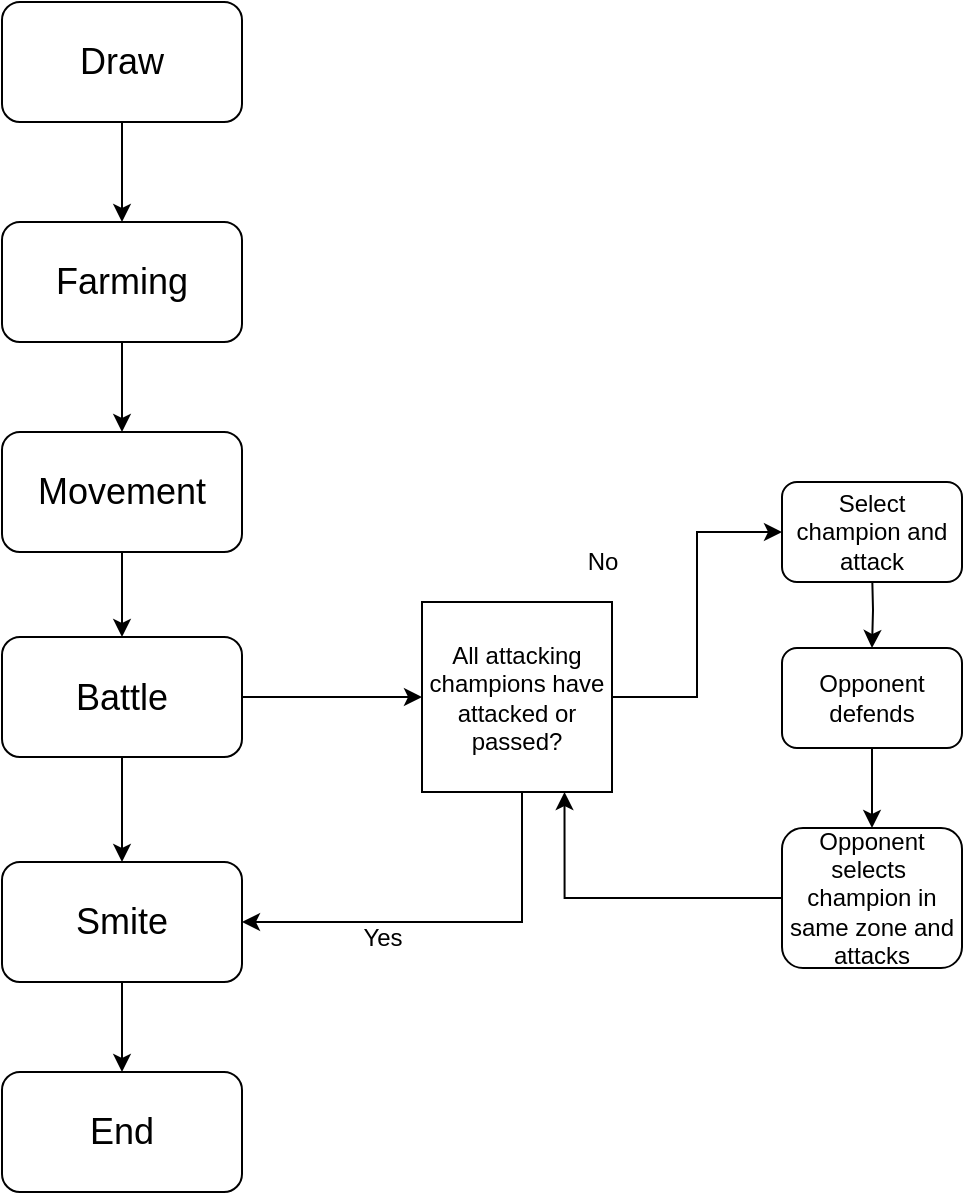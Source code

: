<mxfile version="26.2.14">
  <diagram name="Page-1" id="BdVPdbwVXD11Ff0uZXQc">
    <mxGraphModel dx="1426" dy="757" grid="1" gridSize="10" guides="1" tooltips="1" connect="1" arrows="1" fold="1" page="1" pageScale="1" pageWidth="827" pageHeight="1169" math="0" shadow="0">
      <root>
        <mxCell id="0" />
        <mxCell id="1" parent="0" />
        <mxCell id="HxDUxSBhuAoBdyelIZIn-28" style="edgeStyle=orthogonalEdgeStyle;rounded=0;orthogonalLoop=1;jettySize=auto;html=1;exitX=0.5;exitY=1;exitDx=0;exitDy=0;entryX=0.5;entryY=0;entryDx=0;entryDy=0;" parent="1" source="HxDUxSBhuAoBdyelIZIn-1" target="HxDUxSBhuAoBdyelIZIn-2" edge="1">
          <mxGeometry relative="1" as="geometry" />
        </mxCell>
        <mxCell id="HxDUxSBhuAoBdyelIZIn-1" value="&lt;font style=&quot;font-size: 18px;&quot;&gt;Draw&lt;/font&gt;" style="rounded=1;whiteSpace=wrap;html=1;" parent="1" vertex="1">
          <mxGeometry x="160" y="20" width="120" height="60" as="geometry" />
        </mxCell>
        <mxCell id="HxDUxSBhuAoBdyelIZIn-29" style="edgeStyle=orthogonalEdgeStyle;rounded=0;orthogonalLoop=1;jettySize=auto;html=1;exitX=0.5;exitY=1;exitDx=0;exitDy=0;entryX=0.5;entryY=0;entryDx=0;entryDy=0;" parent="1" source="HxDUxSBhuAoBdyelIZIn-2" target="HxDUxSBhuAoBdyelIZIn-3" edge="1">
          <mxGeometry relative="1" as="geometry" />
        </mxCell>
        <mxCell id="HxDUxSBhuAoBdyelIZIn-2" value="&lt;font style=&quot;font-size: 18px;&quot;&gt;Farming&lt;/font&gt;" style="rounded=1;whiteSpace=wrap;html=1;" parent="1" vertex="1">
          <mxGeometry x="160" y="130" width="120" height="60" as="geometry" />
        </mxCell>
        <mxCell id="HxDUxSBhuAoBdyelIZIn-30" style="edgeStyle=orthogonalEdgeStyle;rounded=0;orthogonalLoop=1;jettySize=auto;html=1;exitX=0.5;exitY=1;exitDx=0;exitDy=0;entryX=0.5;entryY=0;entryDx=0;entryDy=0;" parent="1" source="HxDUxSBhuAoBdyelIZIn-3" target="HxDUxSBhuAoBdyelIZIn-4" edge="1">
          <mxGeometry relative="1" as="geometry" />
        </mxCell>
        <mxCell id="HxDUxSBhuAoBdyelIZIn-3" value="&lt;font style=&quot;font-size: 18px;&quot;&gt;Movement&lt;/font&gt;" style="rounded=1;whiteSpace=wrap;html=1;" parent="1" vertex="1">
          <mxGeometry x="160" y="235" width="120" height="60" as="geometry" />
        </mxCell>
        <mxCell id="HxDUxSBhuAoBdyelIZIn-31" style="edgeStyle=orthogonalEdgeStyle;rounded=0;orthogonalLoop=1;jettySize=auto;html=1;exitX=0.5;exitY=1;exitDx=0;exitDy=0;entryX=0.5;entryY=0;entryDx=0;entryDy=0;" parent="1" source="HxDUxSBhuAoBdyelIZIn-4" target="HxDUxSBhuAoBdyelIZIn-5" edge="1">
          <mxGeometry relative="1" as="geometry" />
        </mxCell>
        <mxCell id="HxDUxSBhuAoBdyelIZIn-33" style="edgeStyle=orthogonalEdgeStyle;rounded=0;orthogonalLoop=1;jettySize=auto;html=1;exitX=1;exitY=0.5;exitDx=0;exitDy=0;entryX=0;entryY=0.5;entryDx=0;entryDy=0;" parent="1" source="HxDUxSBhuAoBdyelIZIn-4" target="HxDUxSBhuAoBdyelIZIn-16" edge="1">
          <mxGeometry relative="1" as="geometry" />
        </mxCell>
        <mxCell id="HxDUxSBhuAoBdyelIZIn-4" value="&lt;font style=&quot;font-size: 18px;&quot;&gt;Battle&lt;/font&gt;" style="rounded=1;whiteSpace=wrap;html=1;" parent="1" vertex="1">
          <mxGeometry x="160" y="337.5" width="120" height="60" as="geometry" />
        </mxCell>
        <mxCell id="HxDUxSBhuAoBdyelIZIn-32" style="edgeStyle=orthogonalEdgeStyle;rounded=0;orthogonalLoop=1;jettySize=auto;html=1;exitX=0.5;exitY=1;exitDx=0;exitDy=0;entryX=0.5;entryY=0;entryDx=0;entryDy=0;" parent="1" source="HxDUxSBhuAoBdyelIZIn-5" target="HxDUxSBhuAoBdyelIZIn-6" edge="1">
          <mxGeometry relative="1" as="geometry" />
        </mxCell>
        <mxCell id="HxDUxSBhuAoBdyelIZIn-5" value="&lt;font style=&quot;font-size: 18px;&quot;&gt;Smite&lt;/font&gt;" style="rounded=1;whiteSpace=wrap;html=1;" parent="1" vertex="1">
          <mxGeometry x="160" y="450" width="120" height="60" as="geometry" />
        </mxCell>
        <mxCell id="HxDUxSBhuAoBdyelIZIn-6" value="&lt;font style=&quot;font-size: 18px;&quot;&gt;End&lt;/font&gt;" style="rounded=1;whiteSpace=wrap;html=1;" parent="1" vertex="1">
          <mxGeometry x="160" y="555" width="120" height="60" as="geometry" />
        </mxCell>
        <mxCell id="HxDUxSBhuAoBdyelIZIn-12" style="edgeStyle=orthogonalEdgeStyle;rounded=0;orthogonalLoop=1;jettySize=auto;html=1;exitX=0.5;exitY=1;exitDx=0;exitDy=0;entryX=1;entryY=0.5;entryDx=0;entryDy=0;" parent="1" source="HxDUxSBhuAoBdyelIZIn-16" target="HxDUxSBhuAoBdyelIZIn-5" edge="1">
          <mxGeometry relative="1" as="geometry">
            <mxPoint x="445" y="410" as="sourcePoint" />
            <mxPoint x="280" y="430" as="targetPoint" />
            <Array as="points">
              <mxPoint x="420" y="480" />
            </Array>
          </mxGeometry>
        </mxCell>
        <mxCell id="HxDUxSBhuAoBdyelIZIn-13" value="Yes" style="text;html=1;align=center;verticalAlign=middle;resizable=0;points=[];autosize=1;strokeColor=none;fillColor=none;" parent="1" vertex="1">
          <mxGeometry x="330" y="473" width="40" height="30" as="geometry" />
        </mxCell>
        <mxCell id="HxDUxSBhuAoBdyelIZIn-24" style="edgeStyle=orthogonalEdgeStyle;rounded=0;orthogonalLoop=1;jettySize=auto;html=1;exitX=1;exitY=0.5;exitDx=0;exitDy=0;entryX=0;entryY=0.5;entryDx=0;entryDy=0;" parent="1" source="HxDUxSBhuAoBdyelIZIn-16" target="HxDUxSBhuAoBdyelIZIn-17" edge="1">
          <mxGeometry relative="1" as="geometry">
            <mxPoint x="530" y="270" as="targetPoint" />
          </mxGeometry>
        </mxCell>
        <mxCell id="HxDUxSBhuAoBdyelIZIn-16" value="All attacking champions have attacked or passed?" style="whiteSpace=wrap;html=1;aspect=fixed;" parent="1" vertex="1">
          <mxGeometry x="370" y="320" width="95" height="95" as="geometry" />
        </mxCell>
        <mxCell id="HxDUxSBhuAoBdyelIZIn-22" style="edgeStyle=orthogonalEdgeStyle;rounded=0;orthogonalLoop=1;jettySize=auto;html=1;exitX=0.5;exitY=1;exitDx=0;exitDy=0;entryX=0.5;entryY=0;entryDx=0;entryDy=0;" parent="1" target="HxDUxSBhuAoBdyelIZIn-20" edge="1">
          <mxGeometry relative="1" as="geometry">
            <mxPoint x="595" y="303" as="sourcePoint" />
          </mxGeometry>
        </mxCell>
        <mxCell id="HxDUxSBhuAoBdyelIZIn-17" value="Select champion and attack" style="rounded=1;whiteSpace=wrap;html=1;" parent="1" vertex="1">
          <mxGeometry x="550" y="260" width="90" height="50" as="geometry" />
        </mxCell>
        <mxCell id="HxDUxSBhuAoBdyelIZIn-23" style="edgeStyle=orthogonalEdgeStyle;rounded=0;orthogonalLoop=1;jettySize=auto;html=1;exitX=0.5;exitY=1;exitDx=0;exitDy=0;entryX=0.5;entryY=0;entryDx=0;entryDy=0;" parent="1" source="HxDUxSBhuAoBdyelIZIn-20" target="HxDUxSBhuAoBdyelIZIn-21" edge="1">
          <mxGeometry relative="1" as="geometry" />
        </mxCell>
        <mxCell id="HxDUxSBhuAoBdyelIZIn-20" value="Opponent defends" style="rounded=1;whiteSpace=wrap;html=1;" parent="1" vertex="1">
          <mxGeometry x="550" y="343" width="90" height="50" as="geometry" />
        </mxCell>
        <mxCell id="HxDUxSBhuAoBdyelIZIn-25" style="edgeStyle=orthogonalEdgeStyle;rounded=0;orthogonalLoop=1;jettySize=auto;html=1;exitX=0;exitY=0.5;exitDx=0;exitDy=0;entryX=0.75;entryY=1;entryDx=0;entryDy=0;" parent="1" source="HxDUxSBhuAoBdyelIZIn-21" target="HxDUxSBhuAoBdyelIZIn-16" edge="1">
          <mxGeometry relative="1" as="geometry" />
        </mxCell>
        <mxCell id="HxDUxSBhuAoBdyelIZIn-21" value="Opponent selects&amp;nbsp; champion in same zone and attacks" style="rounded=1;whiteSpace=wrap;html=1;" parent="1" vertex="1">
          <mxGeometry x="550" y="433" width="90" height="70" as="geometry" />
        </mxCell>
        <mxCell id="HxDUxSBhuAoBdyelIZIn-26" value="No" style="text;html=1;align=center;verticalAlign=middle;resizable=0;points=[];autosize=1;strokeColor=none;fillColor=none;" parent="1" vertex="1">
          <mxGeometry x="440" y="285" width="40" height="30" as="geometry" />
        </mxCell>
      </root>
    </mxGraphModel>
  </diagram>
</mxfile>
